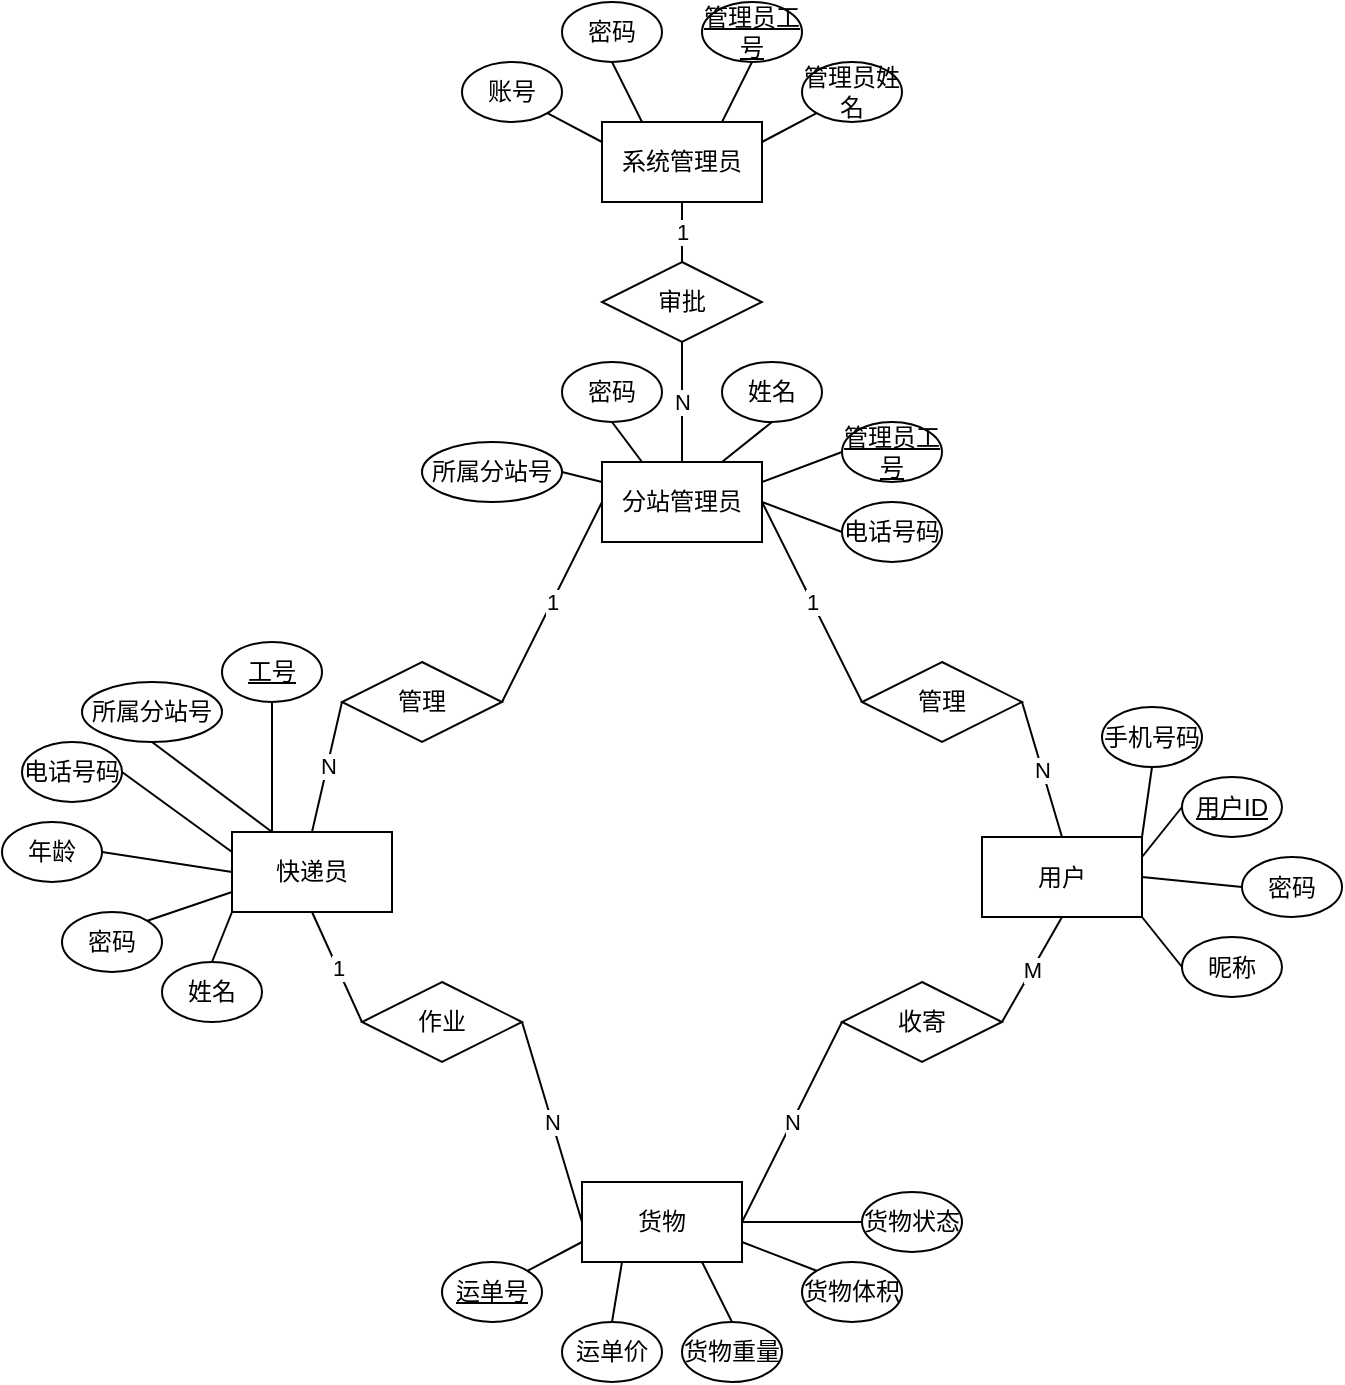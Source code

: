 <mxfile version="15.8.7" type="device"><diagram id="R2lEEEUBdFMjLlhIrx00" name="Page-1"><mxGraphModel dx="1342" dy="857" grid="1" gridSize="10" guides="1" tooltips="1" connect="1" arrows="1" fold="1" page="1" pageScale="1" pageWidth="850" pageHeight="1100" math="0" shadow="0" extFonts="Permanent Marker^https://fonts.googleapis.com/css?family=Permanent+Marker"><root><mxCell id="0"/><mxCell id="1" parent="0"/><mxCell id="AEK6cB1DfJbxMPHwr7O5-1" value="系统管理员" style="rounded=0;whiteSpace=wrap;html=1;" parent="1" vertex="1"><mxGeometry x="520" y="240" width="80" height="40" as="geometry"/></mxCell><mxCell id="AEK6cB1DfJbxMPHwr7O5-2" value="分站管理员" style="rounded=0;whiteSpace=wrap;html=1;" parent="1" vertex="1"><mxGeometry x="520" y="410" width="80" height="40" as="geometry"/></mxCell><mxCell id="AEK6cB1DfJbxMPHwr7O5-3" value="快递员" style="rounded=0;whiteSpace=wrap;html=1;" parent="1" vertex="1"><mxGeometry x="335" y="595" width="80" height="40" as="geometry"/></mxCell><mxCell id="AEK6cB1DfJbxMPHwr7O5-4" value="用户" style="rounded=0;whiteSpace=wrap;html=1;" parent="1" vertex="1"><mxGeometry x="710" y="597.5" width="80" height="40" as="geometry"/></mxCell><mxCell id="AEK6cB1DfJbxMPHwr7O5-5" value="审批" style="rhombus;whiteSpace=wrap;html=1;" parent="1" vertex="1"><mxGeometry x="520" y="310" width="80" height="40" as="geometry"/></mxCell><mxCell id="AEK6cB1DfJbxMPHwr7O5-7" value="收寄" style="rhombus;whiteSpace=wrap;html=1;" parent="1" vertex="1"><mxGeometry x="640" y="670" width="80" height="40" as="geometry"/></mxCell><mxCell id="AEK6cB1DfJbxMPHwr7O5-8" value="管理" style="rhombus;whiteSpace=wrap;html=1;" parent="1" vertex="1"><mxGeometry x="390" y="510" width="80" height="40" as="geometry"/></mxCell><mxCell id="AEK6cB1DfJbxMPHwr7O5-9" value="管理" style="rhombus;whiteSpace=wrap;html=1;" parent="1" vertex="1"><mxGeometry x="650" y="510" width="80" height="40" as="geometry"/></mxCell><mxCell id="AEK6cB1DfJbxMPHwr7O5-10" value="作业" style="rhombus;whiteSpace=wrap;html=1;" parent="1" vertex="1"><mxGeometry x="400" y="670" width="80" height="40" as="geometry"/></mxCell><mxCell id="AEK6cB1DfJbxMPHwr7O5-12" value="1" style="endArrow=none;html=1;rounded=0;entryX=0.5;entryY=1;entryDx=0;entryDy=0;exitX=0.5;exitY=0;exitDx=0;exitDy=0;" parent="1" source="AEK6cB1DfJbxMPHwr7O5-5" target="AEK6cB1DfJbxMPHwr7O5-1" edge="1"><mxGeometry width="50" height="50" relative="1" as="geometry"><mxPoint x="510" y="400" as="sourcePoint"/><mxPoint x="560" y="350" as="targetPoint"/></mxGeometry></mxCell><mxCell id="AEK6cB1DfJbxMPHwr7O5-13" value="" style="endArrow=none;html=1;rounded=0;entryX=0.5;entryY=1;entryDx=0;entryDy=0;exitX=0.5;exitY=0;exitDx=0;exitDy=0;" parent="1" source="AEK6cB1DfJbxMPHwr7O5-2" target="AEK6cB1DfJbxMPHwr7O5-5" edge="1"><mxGeometry width="50" height="50" relative="1" as="geometry"><mxPoint x="490" y="480" as="sourcePoint"/><mxPoint x="540" y="430" as="targetPoint"/></mxGeometry></mxCell><mxCell id="AEK6cB1DfJbxMPHwr7O5-14" value="N" style="edgeLabel;html=1;align=center;verticalAlign=middle;resizable=0;points=[];" parent="AEK6cB1DfJbxMPHwr7O5-13" vertex="1" connectable="0"><mxGeometry x="0.533" y="1" relative="1" as="geometry"><mxPoint x="1" y="16" as="offset"/></mxGeometry></mxCell><mxCell id="AEK6cB1DfJbxMPHwr7O5-16" value="1" style="endArrow=none;html=1;rounded=0;entryX=0;entryY=0.5;entryDx=0;entryDy=0;exitX=1;exitY=0.5;exitDx=0;exitDy=0;" parent="1" source="AEK6cB1DfJbxMPHwr7O5-8" target="AEK6cB1DfJbxMPHwr7O5-2" edge="1"><mxGeometry width="50" height="50" relative="1" as="geometry"><mxPoint x="460" y="600" as="sourcePoint"/><mxPoint x="510" y="550" as="targetPoint"/></mxGeometry></mxCell><mxCell id="AEK6cB1DfJbxMPHwr7O5-17" value="N" style="endArrow=none;html=1;rounded=0;entryX=0;entryY=0.5;entryDx=0;entryDy=0;exitX=0.5;exitY=0;exitDx=0;exitDy=0;" parent="1" source="AEK6cB1DfJbxMPHwr7O5-3" target="AEK6cB1DfJbxMPHwr7O5-8" edge="1"><mxGeometry width="50" height="50" relative="1" as="geometry"><mxPoint x="490" y="540" as="sourcePoint"/><mxPoint x="530" y="470" as="targetPoint"/></mxGeometry></mxCell><mxCell id="AEK6cB1DfJbxMPHwr7O5-19" value="1" style="endArrow=none;html=1;rounded=0;entryX=1;entryY=0.5;entryDx=0;entryDy=0;exitX=0;exitY=0.5;exitDx=0;exitDy=0;" parent="1" source="AEK6cB1DfJbxMPHwr7O5-9" target="AEK6cB1DfJbxMPHwr7O5-2" edge="1"><mxGeometry width="50" height="50" relative="1" as="geometry"><mxPoint x="530" y="590" as="sourcePoint"/><mxPoint x="580" y="540" as="targetPoint"/></mxGeometry></mxCell><mxCell id="AEK6cB1DfJbxMPHwr7O5-20" value="N" style="endArrow=none;html=1;rounded=0;entryX=1;entryY=0.5;entryDx=0;entryDy=0;exitX=0.5;exitY=0;exitDx=0;exitDy=0;" parent="1" source="AEK6cB1DfJbxMPHwr7O5-4" target="AEK6cB1DfJbxMPHwr7O5-9" edge="1"><mxGeometry width="50" height="50" relative="1" as="geometry"><mxPoint x="600" y="640" as="sourcePoint"/><mxPoint x="650" y="590" as="targetPoint"/></mxGeometry></mxCell><mxCell id="AEK6cB1DfJbxMPHwr7O5-21" value="货物" style="rounded=0;whiteSpace=wrap;html=1;" parent="1" vertex="1"><mxGeometry x="510" y="770" width="80" height="40" as="geometry"/></mxCell><mxCell id="AEK6cB1DfJbxMPHwr7O5-22" value="M" style="endArrow=none;html=1;rounded=0;entryX=0.5;entryY=1;entryDx=0;entryDy=0;exitX=1;exitY=0.5;exitDx=0;exitDy=0;" parent="1" source="AEK6cB1DfJbxMPHwr7O5-7" target="AEK6cB1DfJbxMPHwr7O5-4" edge="1"><mxGeometry width="50" height="50" relative="1" as="geometry"><mxPoint x="610" y="670" as="sourcePoint"/><mxPoint x="660" y="620" as="targetPoint"/></mxGeometry></mxCell><mxCell id="AEK6cB1DfJbxMPHwr7O5-23" value="N" style="endArrow=none;html=1;rounded=0;entryX=0;entryY=0.5;entryDx=0;entryDy=0;exitX=1;exitY=0.5;exitDx=0;exitDy=0;" parent="1" source="AEK6cB1DfJbxMPHwr7O5-21" target="AEK6cB1DfJbxMPHwr7O5-7" edge="1"><mxGeometry width="50" height="50" relative="1" as="geometry"><mxPoint x="520" y="710" as="sourcePoint"/><mxPoint x="570" y="660" as="targetPoint"/></mxGeometry></mxCell><mxCell id="AEK6cB1DfJbxMPHwr7O5-24" value="1" style="endArrow=none;html=1;rounded=0;entryX=0.5;entryY=1;entryDx=0;entryDy=0;exitX=0;exitY=0.5;exitDx=0;exitDy=0;" parent="1" source="AEK6cB1DfJbxMPHwr7O5-10" target="AEK6cB1DfJbxMPHwr7O5-3" edge="1"><mxGeometry width="50" height="50" relative="1" as="geometry"><mxPoint x="320" y="750" as="sourcePoint"/><mxPoint x="370" y="700" as="targetPoint"/></mxGeometry></mxCell><mxCell id="AEK6cB1DfJbxMPHwr7O5-25" value="N" style="endArrow=none;html=1;rounded=0;entryX=1;entryY=0.5;entryDx=0;entryDy=0;exitX=0;exitY=0.5;exitDx=0;exitDy=0;" parent="1" source="AEK6cB1DfJbxMPHwr7O5-21" target="AEK6cB1DfJbxMPHwr7O5-10" edge="1"><mxGeometry width="50" height="50" relative="1" as="geometry"><mxPoint x="430" y="790" as="sourcePoint"/><mxPoint x="480" y="740" as="targetPoint"/></mxGeometry></mxCell><mxCell id="AEK6cB1DfJbxMPHwr7O5-27" value="&lt;u&gt;工号&lt;/u&gt;" style="ellipse;whiteSpace=wrap;html=1;" parent="1" vertex="1"><mxGeometry x="330" y="500" width="50" height="30" as="geometry"/></mxCell><mxCell id="AEK6cB1DfJbxMPHwr7O5-28" value="账号" style="ellipse;whiteSpace=wrap;html=1;" parent="1" vertex="1"><mxGeometry x="450" y="210" width="50" height="30" as="geometry"/></mxCell><mxCell id="AEK6cB1DfJbxMPHwr7O5-29" value="所属分站号" style="ellipse;whiteSpace=wrap;html=1;" parent="1" vertex="1"><mxGeometry x="260" y="520" width="70" height="30" as="geometry"/></mxCell><mxCell id="AEK6cB1DfJbxMPHwr7O5-30" value="电话号码" style="ellipse;whiteSpace=wrap;html=1;" parent="1" vertex="1"><mxGeometry x="230" y="550" width="50" height="30" as="geometry"/></mxCell><mxCell id="AEK6cB1DfJbxMPHwr7O5-31" value="年龄" style="ellipse;whiteSpace=wrap;html=1;" parent="1" vertex="1"><mxGeometry x="220" y="590" width="50" height="30" as="geometry"/></mxCell><mxCell id="AEK6cB1DfJbxMPHwr7O5-32" value="密码" style="ellipse;whiteSpace=wrap;html=1;" parent="1" vertex="1"><mxGeometry x="250" y="635" width="50" height="30" as="geometry"/></mxCell><mxCell id="AEK6cB1DfJbxMPHwr7O5-34" value="" style="endArrow=none;html=1;rounded=0;entryX=0.5;entryY=1;entryDx=0;entryDy=0;exitX=0.25;exitY=0;exitDx=0;exitDy=0;" parent="1" source="AEK6cB1DfJbxMPHwr7O5-3" target="AEK6cB1DfJbxMPHwr7O5-27" edge="1"><mxGeometry width="50" height="50" relative="1" as="geometry"><mxPoint x="300" y="600" as="sourcePoint"/><mxPoint x="330" y="440" as="targetPoint"/></mxGeometry></mxCell><mxCell id="AEK6cB1DfJbxMPHwr7O5-35" value="" style="endArrow=none;html=1;rounded=0;exitX=0.5;exitY=1;exitDx=0;exitDy=0;entryX=0.25;entryY=0;entryDx=0;entryDy=0;" parent="1" source="AEK6cB1DfJbxMPHwr7O5-29" target="AEK6cB1DfJbxMPHwr7O5-3" edge="1"><mxGeometry width="50" height="50" relative="1" as="geometry"><mxPoint x="240" y="600" as="sourcePoint"/><mxPoint x="290" y="550" as="targetPoint"/></mxGeometry></mxCell><mxCell id="AEK6cB1DfJbxMPHwr7O5-36" value="" style="endArrow=none;html=1;rounded=0;entryX=1;entryY=0.5;entryDx=0;entryDy=0;exitX=0;exitY=0.25;exitDx=0;exitDy=0;" parent="1" source="AEK6cB1DfJbxMPHwr7O5-3" target="AEK6cB1DfJbxMPHwr7O5-30" edge="1"><mxGeometry width="50" height="50" relative="1" as="geometry"><mxPoint x="260" y="720" as="sourcePoint"/><mxPoint x="310" y="670" as="targetPoint"/></mxGeometry></mxCell><mxCell id="AEK6cB1DfJbxMPHwr7O5-37" value="" style="endArrow=none;html=1;rounded=0;exitX=1;exitY=0.5;exitDx=0;exitDy=0;entryX=0;entryY=0.5;entryDx=0;entryDy=0;" parent="1" source="AEK6cB1DfJbxMPHwr7O5-31" target="AEK6cB1DfJbxMPHwr7O5-3" edge="1"><mxGeometry width="50" height="50" relative="1" as="geometry"><mxPoint x="280" y="720" as="sourcePoint"/><mxPoint x="330" y="670" as="targetPoint"/></mxGeometry></mxCell><mxCell id="AEK6cB1DfJbxMPHwr7O5-38" value="" style="endArrow=none;html=1;rounded=0;entryX=1;entryY=0;entryDx=0;entryDy=0;exitX=0;exitY=0.75;exitDx=0;exitDy=0;" parent="1" source="AEK6cB1DfJbxMPHwr7O5-3" target="AEK6cB1DfJbxMPHwr7O5-32" edge="1"><mxGeometry width="50" height="50" relative="1" as="geometry"><mxPoint x="280" y="730" as="sourcePoint"/><mxPoint x="250" y="670" as="targetPoint"/></mxGeometry></mxCell><mxCell id="AEK6cB1DfJbxMPHwr7O5-40" value="所属分站号" style="ellipse;whiteSpace=wrap;html=1;" parent="1" vertex="1"><mxGeometry x="430" y="400" width="70" height="30" as="geometry"/></mxCell><mxCell id="AEK6cB1DfJbxMPHwr7O5-41" value="密码" style="ellipse;whiteSpace=wrap;html=1;" parent="1" vertex="1"><mxGeometry x="500" y="360" width="50" height="30" as="geometry"/></mxCell><mxCell id="AEK6cB1DfJbxMPHwr7O5-43" value="姓名" style="ellipse;whiteSpace=wrap;html=1;" parent="1" vertex="1"><mxGeometry x="580" y="360" width="50" height="30" as="geometry"/></mxCell><mxCell id="AEK6cB1DfJbxMPHwr7O5-44" value="姓名" style="ellipse;whiteSpace=wrap;html=1;" parent="1" vertex="1"><mxGeometry x="300" y="660" width="50" height="30" as="geometry"/></mxCell><mxCell id="AEK6cB1DfJbxMPHwr7O5-45" value="" style="endArrow=none;html=1;rounded=0;entryX=0;entryY=1;entryDx=0;entryDy=0;exitX=0.5;exitY=0;exitDx=0;exitDy=0;" parent="1" source="AEK6cB1DfJbxMPHwr7O5-44" target="AEK6cB1DfJbxMPHwr7O5-3" edge="1"><mxGeometry width="50" height="50" relative="1" as="geometry"><mxPoint x="330" y="790" as="sourcePoint"/><mxPoint x="380" y="740" as="targetPoint"/></mxGeometry></mxCell><mxCell id="AEK6cB1DfJbxMPHwr7O5-46" value="电话号码" style="ellipse;whiteSpace=wrap;html=1;" parent="1" vertex="1"><mxGeometry x="640" y="430" width="50" height="30" as="geometry"/></mxCell><mxCell id="AEK6cB1DfJbxMPHwr7O5-47" value="" style="endArrow=none;html=1;rounded=0;entryX=0.5;entryY=1;entryDx=0;entryDy=0;exitX=0.25;exitY=0;exitDx=0;exitDy=0;" parent="1" source="AEK6cB1DfJbxMPHwr7O5-2" target="AEK6cB1DfJbxMPHwr7O5-41" edge="1"><mxGeometry width="50" height="50" relative="1" as="geometry"><mxPoint x="340" y="430" as="sourcePoint"/><mxPoint x="390" y="380" as="targetPoint"/></mxGeometry></mxCell><mxCell id="AEK6cB1DfJbxMPHwr7O5-48" value="" style="endArrow=none;html=1;rounded=0;entryX=0.5;entryY=1;entryDx=0;entryDy=0;exitX=0.75;exitY=0;exitDx=0;exitDy=0;" parent="1" source="AEK6cB1DfJbxMPHwr7O5-2" target="AEK6cB1DfJbxMPHwr7O5-43" edge="1"><mxGeometry width="50" height="50" relative="1" as="geometry"><mxPoint x="680" y="520" as="sourcePoint"/><mxPoint x="730" y="470" as="targetPoint"/></mxGeometry></mxCell><mxCell id="AEK6cB1DfJbxMPHwr7O5-49" value="" style="endArrow=none;html=1;rounded=0;entryX=1;entryY=0.5;entryDx=0;entryDy=0;exitX=0;exitY=0.25;exitDx=0;exitDy=0;" parent="1" source="AEK6cB1DfJbxMPHwr7O5-2" target="AEK6cB1DfJbxMPHwr7O5-40" edge="1"><mxGeometry width="50" height="50" relative="1" as="geometry"><mxPoint x="380" y="510" as="sourcePoint"/><mxPoint x="430" y="460" as="targetPoint"/></mxGeometry></mxCell><mxCell id="AEK6cB1DfJbxMPHwr7O5-50" value="" style="endArrow=none;html=1;rounded=0;entryX=0;entryY=0.5;entryDx=0;entryDy=0;" parent="1" target="AEK6cB1DfJbxMPHwr7O5-46" edge="1"><mxGeometry width="50" height="50" relative="1" as="geometry"><mxPoint x="600" y="430" as="sourcePoint"/><mxPoint x="730" y="460" as="targetPoint"/></mxGeometry></mxCell><mxCell id="AEK6cB1DfJbxMPHwr7O5-51" value="管理员姓名" style="ellipse;whiteSpace=wrap;html=1;" parent="1" vertex="1"><mxGeometry x="620" y="210" width="50" height="30" as="geometry"/></mxCell><mxCell id="AEK6cB1DfJbxMPHwr7O5-52" value="&lt;u&gt;管理员工号&lt;/u&gt;" style="ellipse;whiteSpace=wrap;html=1;" parent="1" vertex="1"><mxGeometry x="570" y="180" width="50" height="30" as="geometry"/></mxCell><mxCell id="AEK6cB1DfJbxMPHwr7O5-53" value="密码" style="ellipse;whiteSpace=wrap;html=1;" parent="1" vertex="1"><mxGeometry x="500" y="180" width="50" height="30" as="geometry"/></mxCell><mxCell id="AEK6cB1DfJbxMPHwr7O5-55" value="" style="endArrow=none;html=1;rounded=0;entryX=1;entryY=1;entryDx=0;entryDy=0;exitX=0;exitY=0.25;exitDx=0;exitDy=0;" parent="1" source="AEK6cB1DfJbxMPHwr7O5-1" target="AEK6cB1DfJbxMPHwr7O5-28" edge="1"><mxGeometry width="50" height="50" relative="1" as="geometry"><mxPoint x="460" y="340" as="sourcePoint"/><mxPoint x="510" y="290" as="targetPoint"/></mxGeometry></mxCell><mxCell id="AEK6cB1DfJbxMPHwr7O5-56" value="" style="endArrow=none;html=1;rounded=0;entryX=0.5;entryY=1;entryDx=0;entryDy=0;exitX=0.25;exitY=0;exitDx=0;exitDy=0;" parent="1" source="AEK6cB1DfJbxMPHwr7O5-1" target="AEK6cB1DfJbxMPHwr7O5-53" edge="1"><mxGeometry width="50" height="50" relative="1" as="geometry"><mxPoint x="410" y="350" as="sourcePoint"/><mxPoint x="460" y="300" as="targetPoint"/></mxGeometry></mxCell><mxCell id="AEK6cB1DfJbxMPHwr7O5-57" value="" style="endArrow=none;html=1;rounded=0;entryX=0.5;entryY=1;entryDx=0;entryDy=0;exitX=0.75;exitY=0;exitDx=0;exitDy=0;" parent="1" source="AEK6cB1DfJbxMPHwr7O5-1" target="AEK6cB1DfJbxMPHwr7O5-52" edge="1"><mxGeometry width="50" height="50" relative="1" as="geometry"><mxPoint x="590" y="340" as="sourcePoint"/><mxPoint x="640" y="290" as="targetPoint"/></mxGeometry></mxCell><mxCell id="AEK6cB1DfJbxMPHwr7O5-58" value="" style="endArrow=none;html=1;rounded=0;entryX=0;entryY=1;entryDx=0;entryDy=0;exitX=1;exitY=0.25;exitDx=0;exitDy=0;" parent="1" source="AEK6cB1DfJbxMPHwr7O5-1" target="AEK6cB1DfJbxMPHwr7O5-51" edge="1"><mxGeometry width="50" height="50" relative="1" as="geometry"><mxPoint x="580" y="350" as="sourcePoint"/><mxPoint x="630" y="300" as="targetPoint"/></mxGeometry></mxCell><mxCell id="AEK6cB1DfJbxMPHwr7O5-60" value="密码" style="ellipse;whiteSpace=wrap;html=1;" parent="1" vertex="1"><mxGeometry x="840" y="607.5" width="50" height="30" as="geometry"/></mxCell><mxCell id="AEK6cB1DfJbxMPHwr7O5-61" value="&lt;u&gt;用户ID&lt;/u&gt;" style="ellipse;whiteSpace=wrap;html=1;" parent="1" vertex="1"><mxGeometry x="810" y="567.5" width="50" height="30" as="geometry"/></mxCell><mxCell id="AEK6cB1DfJbxMPHwr7O5-62" value="手机号码" style="ellipse;whiteSpace=wrap;html=1;" parent="1" vertex="1"><mxGeometry x="770" y="532.5" width="50" height="30" as="geometry"/></mxCell><mxCell id="AEK6cB1DfJbxMPHwr7O5-64" value="昵称" style="ellipse;whiteSpace=wrap;html=1;" parent="1" vertex="1"><mxGeometry x="810" y="647.5" width="50" height="30" as="geometry"/></mxCell><mxCell id="AEK6cB1DfJbxMPHwr7O5-65" value="" style="endArrow=none;html=1;rounded=0;entryX=0.5;entryY=1;entryDx=0;entryDy=0;exitX=1;exitY=0;exitDx=0;exitDy=0;" parent="1" source="AEK6cB1DfJbxMPHwr7O5-4" target="AEK6cB1DfJbxMPHwr7O5-62" edge="1"><mxGeometry width="50" height="50" relative="1" as="geometry"><mxPoint x="710" y="747.5" as="sourcePoint"/><mxPoint x="760" y="697.5" as="targetPoint"/></mxGeometry></mxCell><mxCell id="AEK6cB1DfJbxMPHwr7O5-66" value="" style="endArrow=none;html=1;rounded=0;entryX=0;entryY=0.5;entryDx=0;entryDy=0;exitX=1;exitY=0.25;exitDx=0;exitDy=0;" parent="1" source="AEK6cB1DfJbxMPHwr7O5-4" target="AEK6cB1DfJbxMPHwr7O5-61" edge="1"><mxGeometry width="50" height="50" relative="1" as="geometry"><mxPoint x="760" y="727.5" as="sourcePoint"/><mxPoint x="810" y="677.5" as="targetPoint"/></mxGeometry></mxCell><mxCell id="AEK6cB1DfJbxMPHwr7O5-67" value="" style="endArrow=none;html=1;rounded=0;entryX=0;entryY=0.5;entryDx=0;entryDy=0;exitX=1;exitY=0.5;exitDx=0;exitDy=0;" parent="1" source="AEK6cB1DfJbxMPHwr7O5-4" target="AEK6cB1DfJbxMPHwr7O5-60" edge="1"><mxGeometry width="50" height="50" relative="1" as="geometry"><mxPoint x="740" y="747.5" as="sourcePoint"/><mxPoint x="790" y="697.5" as="targetPoint"/></mxGeometry></mxCell><mxCell id="AEK6cB1DfJbxMPHwr7O5-69" value="" style="endArrow=none;html=1;rounded=0;entryX=0;entryY=0.5;entryDx=0;entryDy=0;exitX=1;exitY=1;exitDx=0;exitDy=0;" parent="1" source="AEK6cB1DfJbxMPHwr7O5-4" target="AEK6cB1DfJbxMPHwr7O5-64" edge="1"><mxGeometry width="50" height="50" relative="1" as="geometry"><mxPoint x="750" y="727.5" as="sourcePoint"/><mxPoint x="800" y="677.5" as="targetPoint"/></mxGeometry></mxCell><mxCell id="AEK6cB1DfJbxMPHwr7O5-71" value="货物体积" style="ellipse;whiteSpace=wrap;html=1;" parent="1" vertex="1"><mxGeometry x="620" y="810" width="50" height="30" as="geometry"/></mxCell><mxCell id="AEK6cB1DfJbxMPHwr7O5-72" value="货物重量" style="ellipse;whiteSpace=wrap;html=1;" parent="1" vertex="1"><mxGeometry x="560" y="840" width="50" height="30" as="geometry"/></mxCell><mxCell id="AEK6cB1DfJbxMPHwr7O5-73" value="运单价" style="ellipse;whiteSpace=wrap;html=1;" parent="1" vertex="1"><mxGeometry x="500" y="840" width="50" height="30" as="geometry"/></mxCell><mxCell id="AEK6cB1DfJbxMPHwr7O5-74" value="&lt;u&gt;运单号&lt;/u&gt;" style="ellipse;whiteSpace=wrap;html=1;" parent="1" vertex="1"><mxGeometry x="440" y="810" width="50" height="30" as="geometry"/></mxCell><mxCell id="AEK6cB1DfJbxMPHwr7O5-75" value="&lt;u&gt;管理员工号&lt;/u&gt;" style="ellipse;whiteSpace=wrap;html=1;" parent="1" vertex="1"><mxGeometry x="640" y="390" width="50" height="30" as="geometry"/></mxCell><mxCell id="AEK6cB1DfJbxMPHwr7O5-76" value="" style="endArrow=none;html=1;rounded=0;entryX=0;entryY=0.5;entryDx=0;entryDy=0;exitX=1;exitY=0.25;exitDx=0;exitDy=0;" parent="1" source="AEK6cB1DfJbxMPHwr7O5-2" target="AEK6cB1DfJbxMPHwr7O5-75" edge="1"><mxGeometry width="50" height="50" relative="1" as="geometry"><mxPoint x="670" y="350" as="sourcePoint"/><mxPoint x="720" y="300" as="targetPoint"/></mxGeometry></mxCell><mxCell id="AEK6cB1DfJbxMPHwr7O5-77" value="" style="endArrow=none;html=1;rounded=0;entryX=0;entryY=0.75;entryDx=0;entryDy=0;exitX=1;exitY=0;exitDx=0;exitDy=0;" parent="1" source="AEK6cB1DfJbxMPHwr7O5-74" target="AEK6cB1DfJbxMPHwr7O5-21" edge="1"><mxGeometry width="50" height="50" relative="1" as="geometry"><mxPoint x="370" y="870" as="sourcePoint"/><mxPoint x="420" y="820" as="targetPoint"/></mxGeometry></mxCell><mxCell id="AEK6cB1DfJbxMPHwr7O5-78" value="" style="endArrow=none;html=1;rounded=0;entryX=0.25;entryY=1;entryDx=0;entryDy=0;exitX=0.5;exitY=0;exitDx=0;exitDy=0;" parent="1" source="AEK6cB1DfJbxMPHwr7O5-73" target="AEK6cB1DfJbxMPHwr7O5-21" edge="1"><mxGeometry width="50" height="50" relative="1" as="geometry"><mxPoint x="530" y="970" as="sourcePoint"/><mxPoint x="580" y="920" as="targetPoint"/></mxGeometry></mxCell><mxCell id="AEK6cB1DfJbxMPHwr7O5-79" value="" style="endArrow=none;html=1;rounded=0;entryX=0.5;entryY=0;entryDx=0;entryDy=0;exitX=0.75;exitY=1;exitDx=0;exitDy=0;" parent="1" source="AEK6cB1DfJbxMPHwr7O5-21" target="AEK6cB1DfJbxMPHwr7O5-72" edge="1"><mxGeometry width="50" height="50" relative="1" as="geometry"><mxPoint x="550" y="950" as="sourcePoint"/><mxPoint x="600" y="900" as="targetPoint"/></mxGeometry></mxCell><mxCell id="AEK6cB1DfJbxMPHwr7O5-80" value="" style="endArrow=none;html=1;rounded=0;exitX=0;exitY=0;exitDx=0;exitDy=0;entryX=1;entryY=0.75;entryDx=0;entryDy=0;" parent="1" source="AEK6cB1DfJbxMPHwr7O5-71" target="AEK6cB1DfJbxMPHwr7O5-21" edge="1"><mxGeometry width="50" height="50" relative="1" as="geometry"><mxPoint x="630" y="790" as="sourcePoint"/><mxPoint x="680" y="740" as="targetPoint"/></mxGeometry></mxCell><mxCell id="66o8VGSZFQDwqcswlpJV-1" value="货物状态" style="ellipse;whiteSpace=wrap;html=1;" parent="1" vertex="1"><mxGeometry x="650" y="775" width="50" height="30" as="geometry"/></mxCell><mxCell id="66o8VGSZFQDwqcswlpJV-2" value="" style="endArrow=none;html=1;rounded=0;entryX=0;entryY=0.5;entryDx=0;entryDy=0;exitX=1;exitY=0.5;exitDx=0;exitDy=0;" parent="1" source="AEK6cB1DfJbxMPHwr7O5-21" target="66o8VGSZFQDwqcswlpJV-1" edge="1"><mxGeometry width="50" height="50" relative="1" as="geometry"><mxPoint x="670" y="770" as="sourcePoint"/><mxPoint x="720" y="720" as="targetPoint"/></mxGeometry></mxCell></root></mxGraphModel></diagram></mxfile>